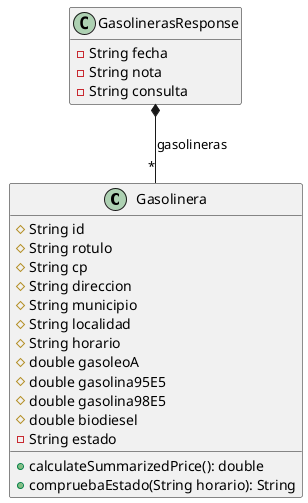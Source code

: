 @startuml

hide empty members

class Gasolinera {
    #  String id
    #  String rotulo
    #  String cp
    #  String direccion
    #  String municipio
    #  String localidad
    #  String horario
    #  double gasoleoA
    #  double gasolina95E5
    #  double gasolina98E5
    #  double biodiesel
    -  String estado
    +  calculateSummarizedPrice(): double
    +  compruebaEstado(String horario): String
    
    
}

class GasolinerasResponse {
    -  String fecha
    -  String nota
    -  String consulta
  
}


GasolinerasResponse *-- "*" Gasolinera : gasolineras

@enduml